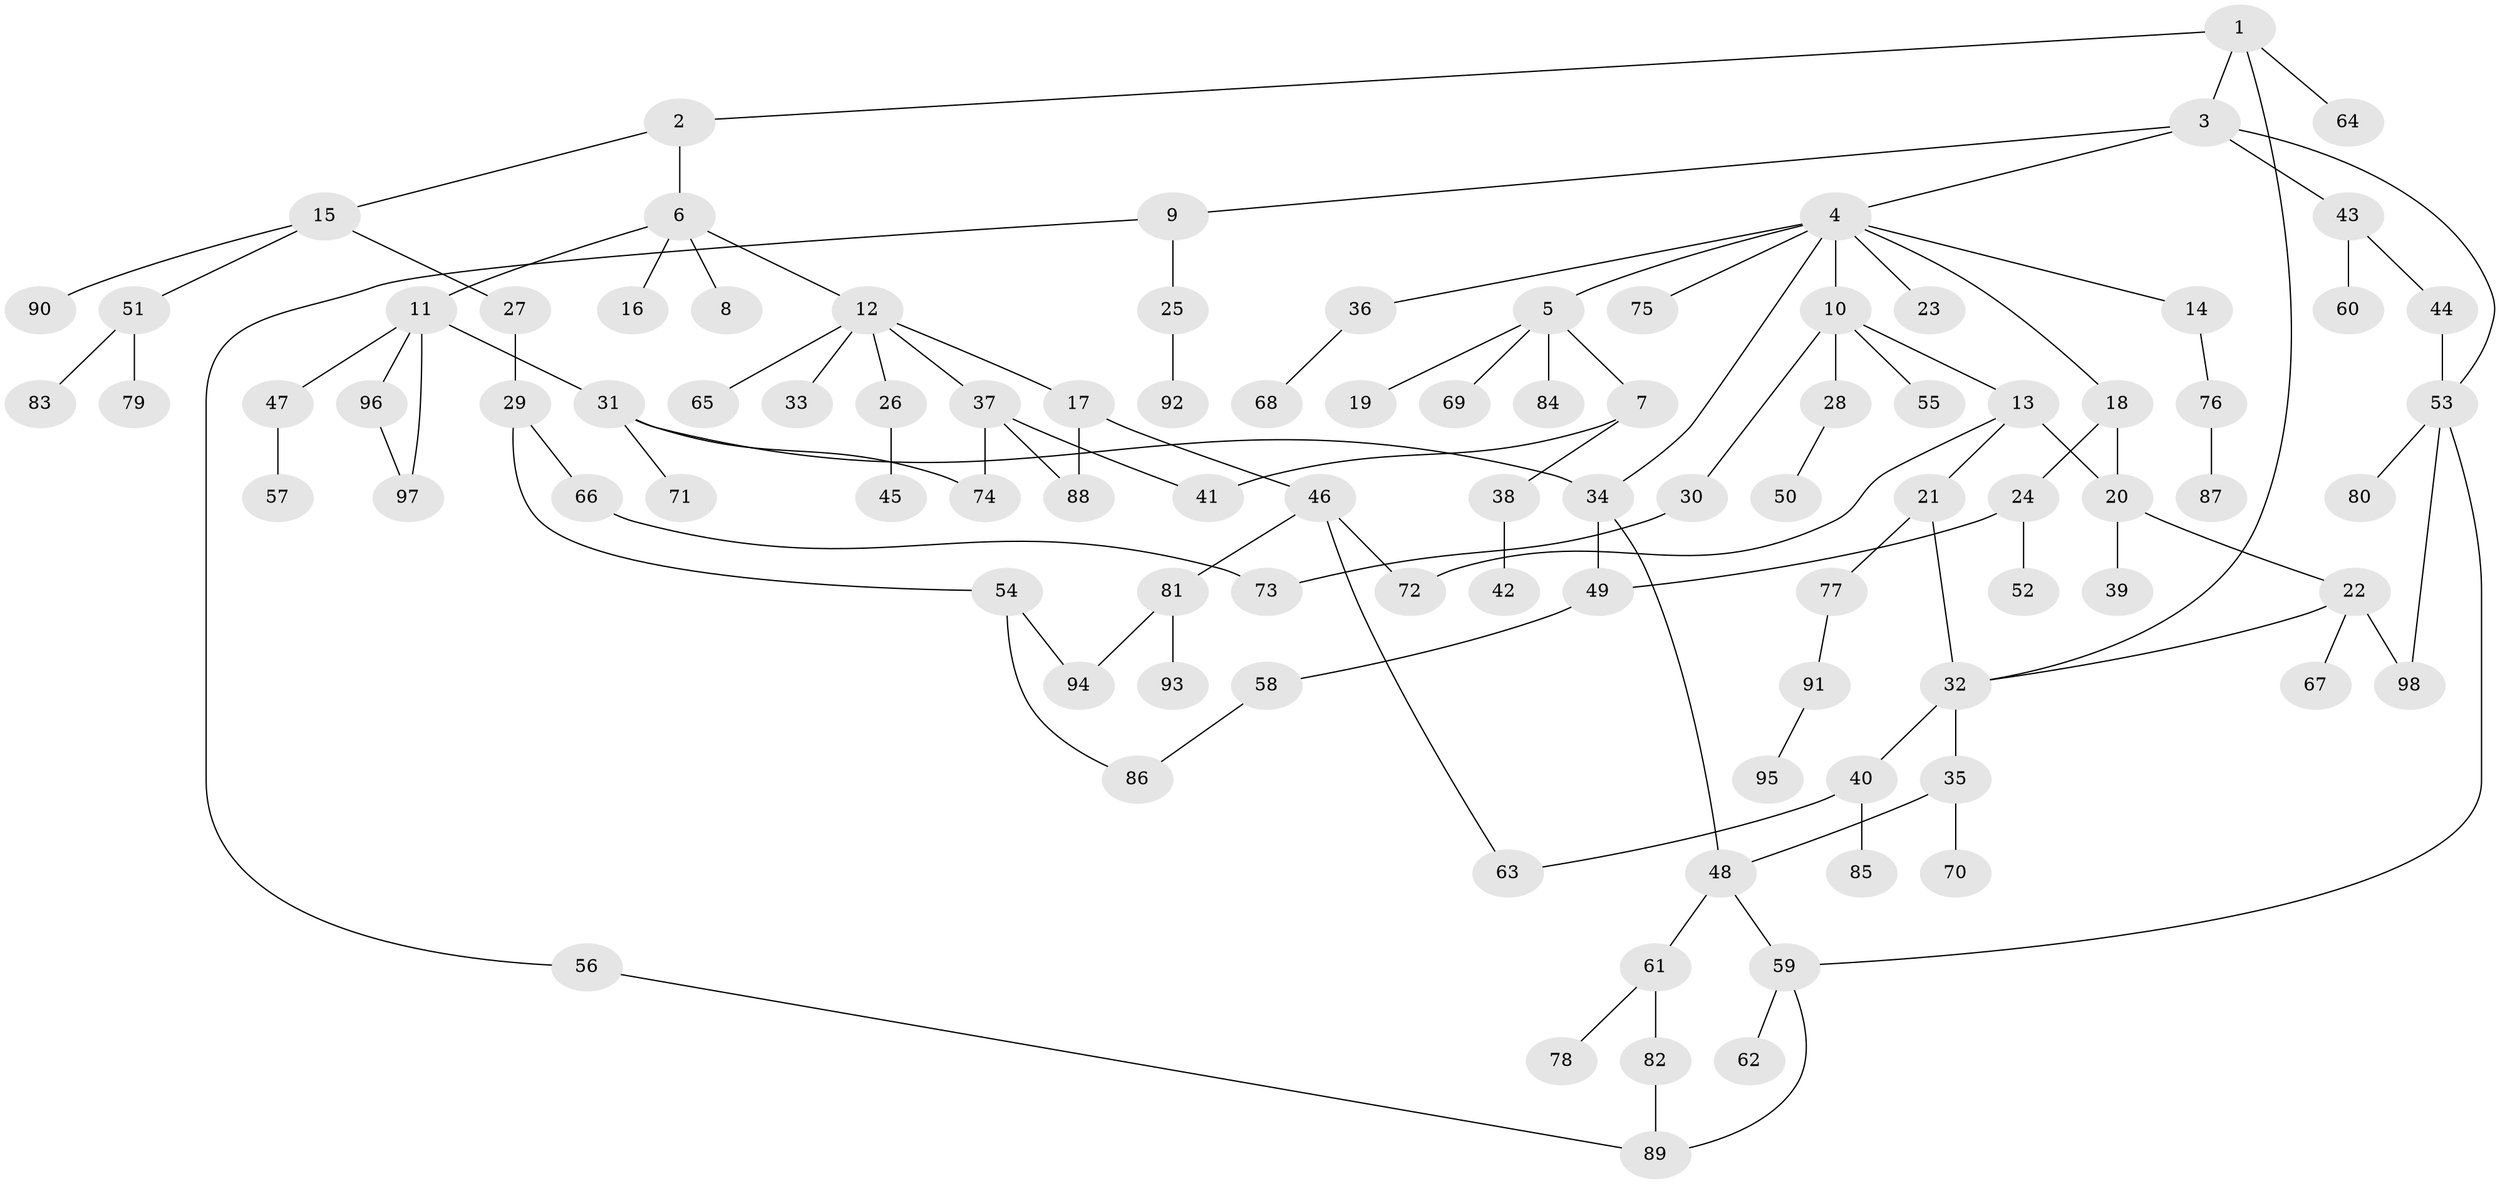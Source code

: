 // coarse degree distribution, {7: 0.03225806451612903, 3: 0.1935483870967742, 8: 0.016129032258064516, 4: 0.11290322580645161, 1: 0.3387096774193548, 5: 0.016129032258064516, 2: 0.24193548387096775, 6: 0.04838709677419355}
// Generated by graph-tools (version 1.1) at 2025/41/03/06/25 10:41:29]
// undirected, 98 vertices, 117 edges
graph export_dot {
graph [start="1"]
  node [color=gray90,style=filled];
  1;
  2;
  3;
  4;
  5;
  6;
  7;
  8;
  9;
  10;
  11;
  12;
  13;
  14;
  15;
  16;
  17;
  18;
  19;
  20;
  21;
  22;
  23;
  24;
  25;
  26;
  27;
  28;
  29;
  30;
  31;
  32;
  33;
  34;
  35;
  36;
  37;
  38;
  39;
  40;
  41;
  42;
  43;
  44;
  45;
  46;
  47;
  48;
  49;
  50;
  51;
  52;
  53;
  54;
  55;
  56;
  57;
  58;
  59;
  60;
  61;
  62;
  63;
  64;
  65;
  66;
  67;
  68;
  69;
  70;
  71;
  72;
  73;
  74;
  75;
  76;
  77;
  78;
  79;
  80;
  81;
  82;
  83;
  84;
  85;
  86;
  87;
  88;
  89;
  90;
  91;
  92;
  93;
  94;
  95;
  96;
  97;
  98;
  1 -- 2;
  1 -- 3;
  1 -- 64;
  1 -- 32;
  2 -- 6;
  2 -- 15;
  3 -- 4;
  3 -- 9;
  3 -- 43;
  3 -- 53;
  4 -- 5;
  4 -- 10;
  4 -- 14;
  4 -- 18;
  4 -- 23;
  4 -- 34;
  4 -- 36;
  4 -- 75;
  5 -- 7;
  5 -- 19;
  5 -- 69;
  5 -- 84;
  6 -- 8;
  6 -- 11;
  6 -- 12;
  6 -- 16;
  7 -- 38;
  7 -- 41;
  9 -- 25;
  9 -- 56;
  10 -- 13;
  10 -- 28;
  10 -- 30;
  10 -- 55;
  11 -- 31;
  11 -- 47;
  11 -- 96;
  11 -- 97;
  12 -- 17;
  12 -- 26;
  12 -- 33;
  12 -- 37;
  12 -- 65;
  13 -- 20;
  13 -- 21;
  13 -- 72;
  14 -- 76;
  15 -- 27;
  15 -- 51;
  15 -- 90;
  17 -- 46;
  17 -- 88;
  18 -- 24;
  18 -- 20;
  20 -- 22;
  20 -- 39;
  21 -- 32;
  21 -- 77;
  22 -- 67;
  22 -- 98;
  22 -- 32;
  24 -- 52;
  24 -- 49;
  25 -- 92;
  26 -- 45;
  27 -- 29;
  28 -- 50;
  29 -- 54;
  29 -- 66;
  30 -- 73;
  31 -- 71;
  31 -- 74;
  31 -- 34;
  32 -- 35;
  32 -- 40;
  34 -- 48;
  34 -- 49;
  35 -- 70;
  35 -- 48;
  36 -- 68;
  37 -- 41;
  37 -- 88;
  37 -- 74;
  38 -- 42;
  40 -- 85;
  40 -- 63;
  43 -- 44;
  43 -- 60;
  44 -- 53;
  46 -- 63;
  46 -- 72;
  46 -- 81;
  47 -- 57;
  48 -- 59;
  48 -- 61;
  49 -- 58;
  51 -- 79;
  51 -- 83;
  53 -- 80;
  53 -- 98;
  53 -- 59;
  54 -- 94;
  54 -- 86;
  56 -- 89;
  58 -- 86;
  59 -- 62;
  59 -- 89;
  61 -- 78;
  61 -- 82;
  66 -- 73;
  76 -- 87;
  77 -- 91;
  81 -- 93;
  81 -- 94;
  82 -- 89;
  91 -- 95;
  96 -- 97;
}
